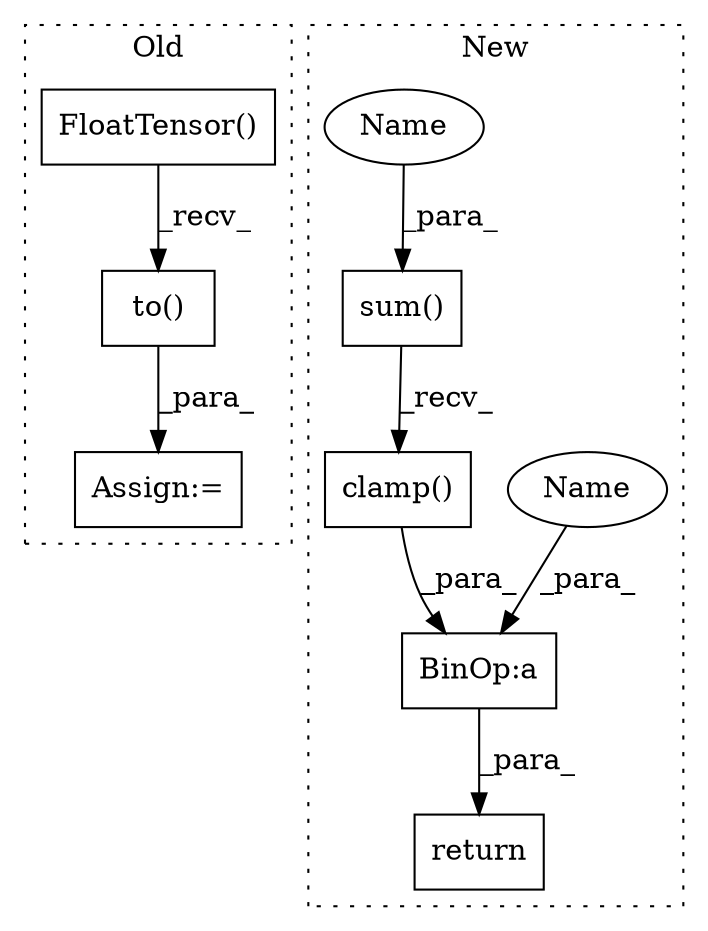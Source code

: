 digraph G {
subgraph cluster0 {
1 [label="to()" a="75" s="8869,8904" l="24,1" shape="box"];
3 [label="Assign:=" a="68" s="8866" l="3" shape="box"];
7 [label="FloatTensor()" a="75" s="8869,8888" l="18,1" shape="box"];
label = "Old";
style="dotted";
}
subgraph cluster1 {
2 [label="clamp()" a="75" s="10359" l="54" shape="box"];
4 [label="BinOp:a" a="82" s="10358" l="1" shape="box"];
5 [label="return" a="93" s="10477" l="7" shape="box"];
6 [label="sum()" a="75" s="10359,10381" l="10,16" shape="box"];
8 [label="Name" a="87" s="10349" l="9" shape="ellipse"];
9 [label="Name" a="87" s="10369" l="9" shape="ellipse"];
label = "New";
style="dotted";
}
1 -> 3 [label="_para_"];
2 -> 4 [label="_para_"];
4 -> 5 [label="_para_"];
6 -> 2 [label="_recv_"];
7 -> 1 [label="_recv_"];
8 -> 4 [label="_para_"];
9 -> 6 [label="_para_"];
}